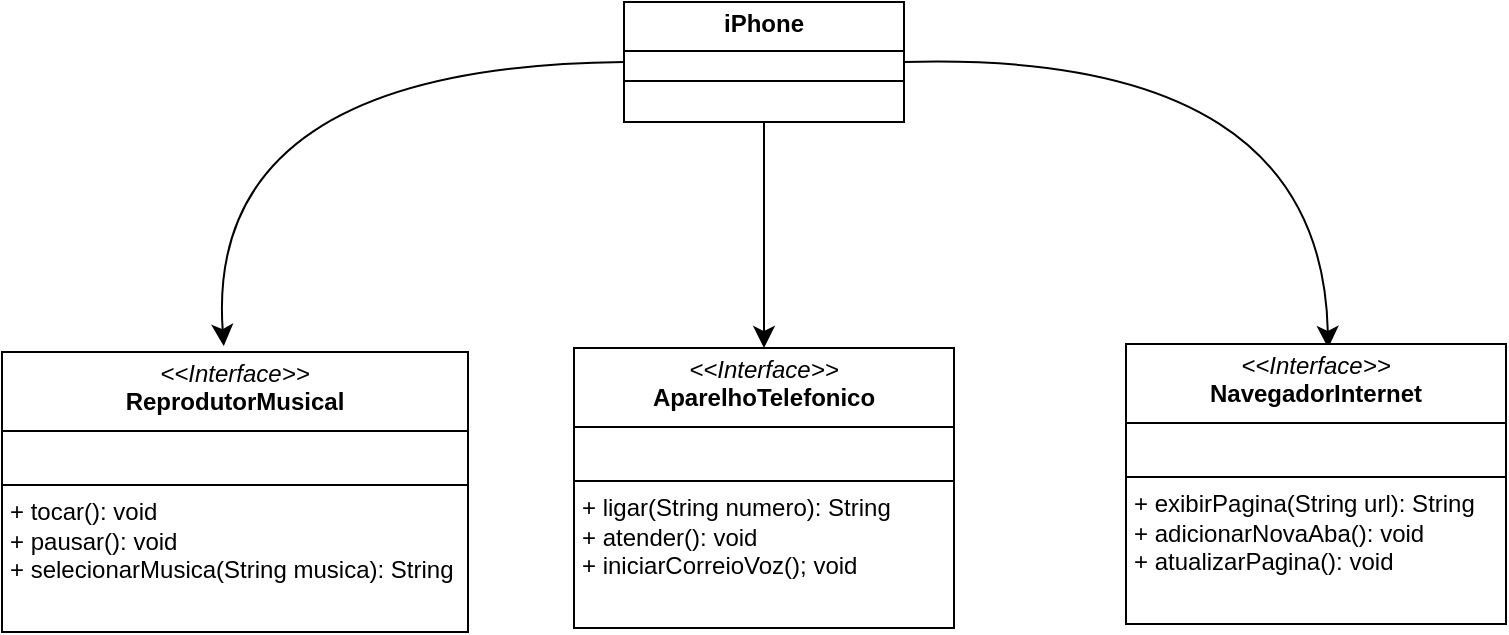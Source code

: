 <mxfile version="24.6.4" type="device">
  <diagram name="Página-1" id="mKQe9jsUAcHS8bWFU0Wh">
    <mxGraphModel dx="1344" dy="1079" grid="0" gridSize="10" guides="1" tooltips="1" connect="1" arrows="1" fold="1" page="0" pageScale="1" pageWidth="827" pageHeight="1169" math="0" shadow="0">
      <root>
        <mxCell id="0" />
        <mxCell id="1" parent="0" />
        <mxCell id="PrzD5ZXHCECSFgMwgzxh-1" value="&lt;p style=&quot;margin:0px;margin-top:4px;text-align:center;&quot;&gt;&lt;i&gt;&amp;lt;&amp;lt;Interface&amp;gt;&amp;gt;&lt;/i&gt;&lt;br&gt;&lt;b&gt;ReprodutorMusical&lt;/b&gt;&lt;/p&gt;&lt;hr size=&quot;1&quot; style=&quot;border-style:solid;&quot;&gt;&lt;p style=&quot;margin:0px;margin-left:4px;&quot;&gt;&lt;br&gt;&lt;/p&gt;&lt;hr size=&quot;1&quot; style=&quot;border-style:solid;&quot;&gt;&lt;p style=&quot;margin:0px;margin-left:4px;&quot;&gt;+ tocar(): void&lt;br&gt;+ pausar(): void&lt;/p&gt;&lt;p style=&quot;margin:0px;margin-left:4px;&quot;&gt;+ selecionarMusica(String musica): String&lt;/p&gt;" style="verticalAlign=top;align=left;overflow=fill;html=1;whiteSpace=wrap;" vertex="1" parent="1">
          <mxGeometry x="-84" y="153" width="233" height="140" as="geometry" />
        </mxCell>
        <mxCell id="PrzD5ZXHCECSFgMwgzxh-8" style="edgeStyle=none;curved=1;rounded=0;orthogonalLoop=1;jettySize=auto;html=1;exitX=0.5;exitY=1;exitDx=0;exitDy=0;entryX=0.5;entryY=0;entryDx=0;entryDy=0;fontSize=12;startSize=8;endSize=8;" edge="1" parent="1" source="PrzD5ZXHCECSFgMwgzxh-3" target="PrzD5ZXHCECSFgMwgzxh-5">
          <mxGeometry relative="1" as="geometry" />
        </mxCell>
        <mxCell id="PrzD5ZXHCECSFgMwgzxh-11" style="edgeStyle=none;curved=1;rounded=0;orthogonalLoop=1;jettySize=auto;html=1;exitX=1;exitY=0.5;exitDx=0;exitDy=0;entryX=0.532;entryY=0.014;entryDx=0;entryDy=0;fontSize=12;startSize=8;endSize=8;entryPerimeter=0;" edge="1" parent="1" source="PrzD5ZXHCECSFgMwgzxh-3" target="PrzD5ZXHCECSFgMwgzxh-6">
          <mxGeometry relative="1" as="geometry">
            <mxPoint x="367" y="10" as="sourcePoint" />
            <mxPoint x="573" y="151" as="targetPoint" />
            <Array as="points">
              <mxPoint x="576" y="2" />
            </Array>
          </mxGeometry>
        </mxCell>
        <mxCell id="PrzD5ZXHCECSFgMwgzxh-3" value="&lt;p style=&quot;margin:0px;margin-top:4px;text-align:center;&quot;&gt;&lt;b&gt;iPhone&lt;/b&gt;&lt;/p&gt;&lt;hr size=&quot;1&quot; style=&quot;border-style:solid;&quot;&gt;&lt;div style=&quot;height:2px;&quot;&gt;&lt;/div&gt;&lt;hr size=&quot;1&quot; style=&quot;border-style:solid;&quot;&gt;&lt;div style=&quot;height:2px;&quot;&gt;&lt;/div&gt;" style="verticalAlign=top;align=left;overflow=fill;html=1;whiteSpace=wrap;" vertex="1" parent="1">
          <mxGeometry x="227" y="-22" width="140" height="60" as="geometry" />
        </mxCell>
        <mxCell id="PrzD5ZXHCECSFgMwgzxh-5" value="&lt;p style=&quot;margin:0px;margin-top:4px;text-align:center;&quot;&gt;&lt;i&gt;&amp;lt;&amp;lt;Interface&amp;gt;&amp;gt;&lt;/i&gt;&lt;br&gt;&lt;b&gt;AparelhoTelefonico&lt;/b&gt;&lt;/p&gt;&lt;hr size=&quot;1&quot; style=&quot;border-style:solid;&quot;&gt;&lt;p style=&quot;margin:0px;margin-left:4px;&quot;&gt;&lt;br&gt;&lt;/p&gt;&lt;hr size=&quot;1&quot; style=&quot;border-style:solid;&quot;&gt;&lt;p style=&quot;margin:0px;margin-left:4px;&quot;&gt;+ ligar(String numero): String&lt;br&gt;+ atender(): void&lt;/p&gt;&lt;p style=&quot;margin:0px;margin-left:4px;&quot;&gt;+ iniciarCorreioVoz(); void&lt;/p&gt;" style="verticalAlign=top;align=left;overflow=fill;html=1;whiteSpace=wrap;" vertex="1" parent="1">
          <mxGeometry x="202" y="151" width="190" height="140" as="geometry" />
        </mxCell>
        <mxCell id="PrzD5ZXHCECSFgMwgzxh-6" value="&lt;p style=&quot;margin:0px;margin-top:4px;text-align:center;&quot;&gt;&lt;i&gt;&amp;lt;&amp;lt;Interface&amp;gt;&amp;gt;&lt;/i&gt;&lt;br&gt;&lt;b&gt;NavegadorInternet&lt;/b&gt;&lt;/p&gt;&lt;hr size=&quot;1&quot; style=&quot;border-style:solid;&quot;&gt;&lt;p style=&quot;margin:0px;margin-left:4px;&quot;&gt;&lt;br&gt;&lt;/p&gt;&lt;hr size=&quot;1&quot; style=&quot;border-style:solid;&quot;&gt;&lt;p style=&quot;margin:0px;margin-left:4px;&quot;&gt;+ exibirPagina(String url): String&lt;br&gt;+ adicionarNovaAba(): void&lt;/p&gt;&lt;p style=&quot;margin:0px;margin-left:4px;&quot;&gt;+ atualizarPagina(): void&lt;/p&gt;" style="verticalAlign=top;align=left;overflow=fill;html=1;whiteSpace=wrap;" vertex="1" parent="1">
          <mxGeometry x="478" y="149" width="190" height="140" as="geometry" />
        </mxCell>
        <mxCell id="PrzD5ZXHCECSFgMwgzxh-10" style="edgeStyle=none;curved=1;rounded=0;orthogonalLoop=1;jettySize=auto;html=1;exitX=0;exitY=0.5;exitDx=0;exitDy=0;entryX=0.476;entryY=-0.021;entryDx=0;entryDy=0;entryPerimeter=0;fontSize=12;startSize=8;endSize=8;" edge="1" parent="1" source="PrzD5ZXHCECSFgMwgzxh-3" target="PrzD5ZXHCECSFgMwgzxh-1">
          <mxGeometry relative="1" as="geometry">
            <Array as="points">
              <mxPoint x="17" y="10" />
            </Array>
          </mxGeometry>
        </mxCell>
      </root>
    </mxGraphModel>
  </diagram>
</mxfile>
